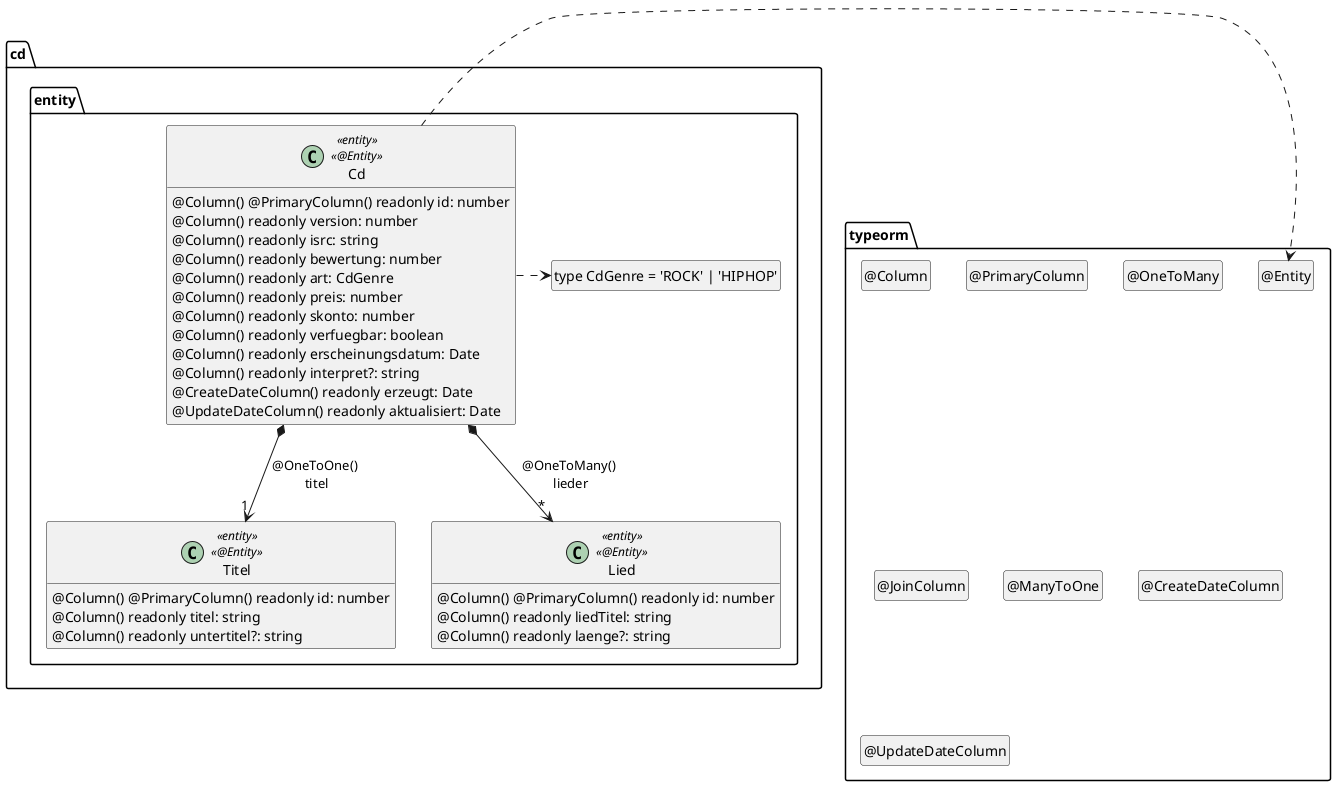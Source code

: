 ' Copyright (C) 2019 - present Juergen Zimmermann, Hochschule Karlsruhe
'
' This program is free software: you can redistribute it and/or modify
' it under the terms of the GNU General Public License as published by
' the Free Software Foundation, either version 3 of the License, or
' (at your option) any later version.
'
' This program is distributed in the hope that it will be useful,
' but WITHOUT ANY WARRANTY; without even the implied warranty of
' MERCHANTABILITY or FITNESS FOR A PARTICULAR PURPOSE.  See the
' GNU General Public License for more details.
'
' You should have received a copy of the GNU General Public License
' along with this program.  If not, see <https://www.gnu.org/licenses/>.

' Preview durch <Alt>d

@startuml Entity

package typeorm {
  class "@Entity" as Entity
  hide Entity circle
  class "@Column" as Column
  hide Column circle
  class "@PrimaryColumn" as PrimaryColumn
  hide PrimaryColumn circle
  class "@OneToMany" as OneToMany
  hide OneToMany circle
  class "@JoinColumn" as JoinColumn
  hide JoinColumn circle
  class "@ManyToOne" as ManyToOne
  hide ManyToOne circle
  class "@CreateDateColumn" as CreateDateColumn
  hide CreateDateColumn circle
  class "@UpdateDateColumn" as UpdateDateColumn
  hide UpdateDateColumn circle
}

package cd.entity {
  class "type CdGenre = 'ROCK' | 'HIPHOP'" as CdGenre
  hide CdGenre circle

  class Cd <<entity>> <<@Entity>> {
    @Column() @PrimaryColumn() readonly id: number
    @Column() readonly version: number
    @Column() readonly isrc: string
    @Column() readonly bewertung: number
    @Column() readonly art: CdGenre
    @Column() readonly preis: number
    @Column() readonly skonto: number
    @Column() readonly verfuegbar: boolean
    @Column() readonly erscheinungsdatum: Date
    @Column() readonly interpret?: string
    @CreateDateColumn() readonly erzeugt: Date
    @UpdateDateColumn() readonly aktualisiert: Date
  }

  class Titel <<entity>> <<@Entity>> {
    @Column() @PrimaryColumn() readonly id: number
    @Column() readonly titel: string
    @Column() readonly untertitel?: string
  }

  class Lied <<entity>> <<@Entity>> {
    @Column() @PrimaryColumn() readonly id: number
    @Column() readonly liedTitel: string
    @Column() readonly laenge?: string
  }

  Cd *--> "1" Titel : @OneToOne() \ntitel
  Cd *--> "*" Lied : @OneToMany() \nlieder

  Cd .right.> Entity
  Cd .right.> CdGenre
}

hide empty members


@enduml

